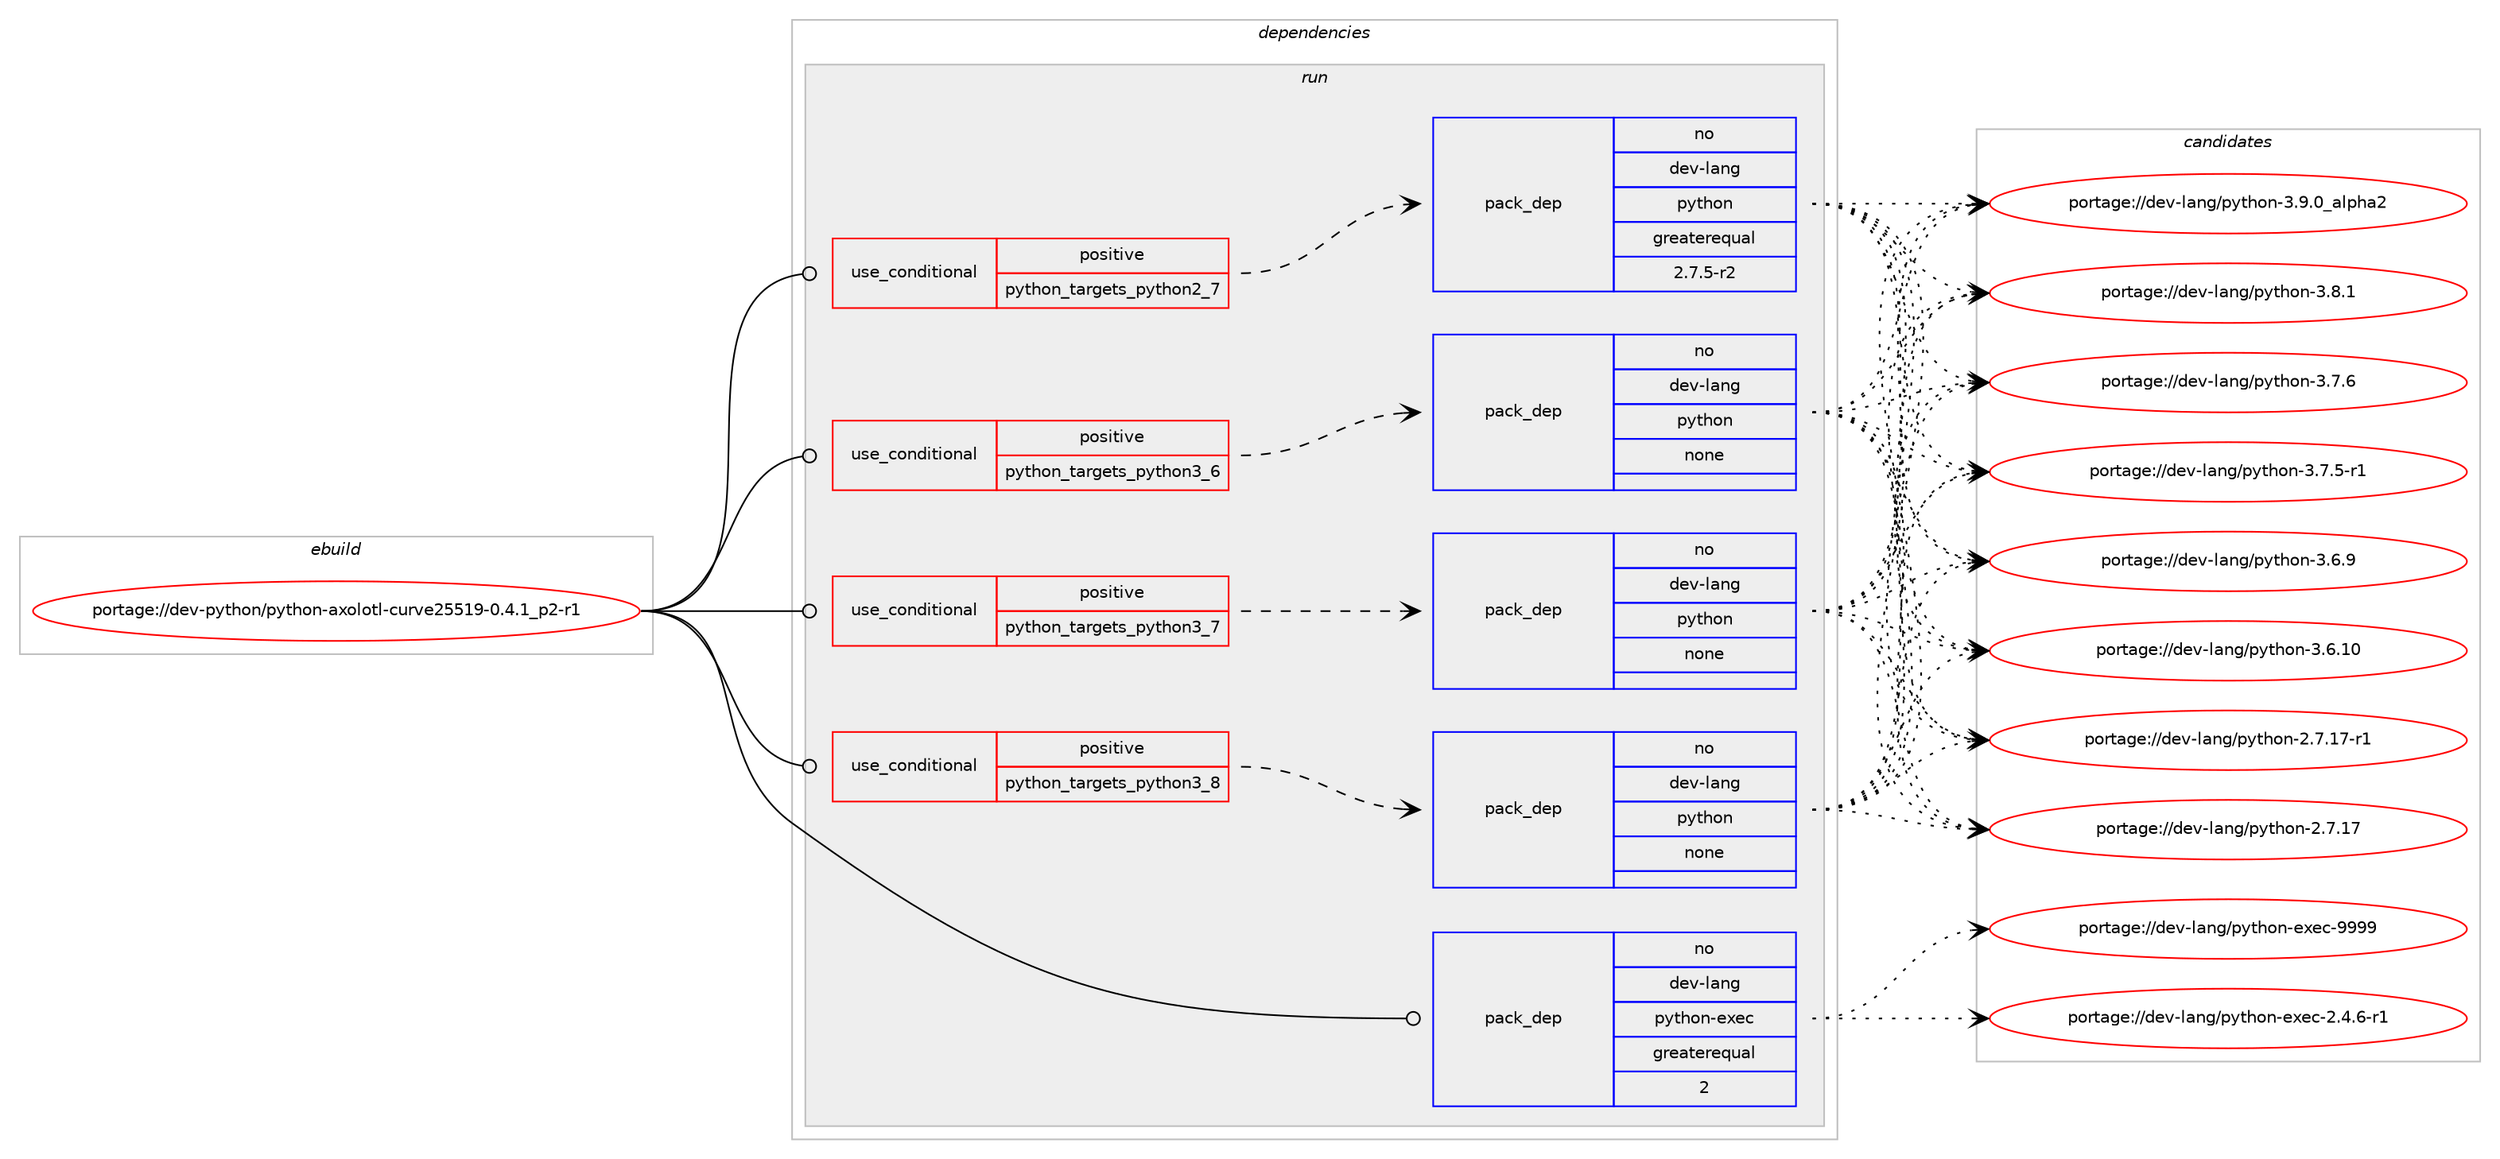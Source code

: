 digraph prolog {

# *************
# Graph options
# *************

newrank=true;
concentrate=true;
compound=true;
graph [rankdir=LR,fontname=Helvetica,fontsize=10,ranksep=1.5];#, ranksep=2.5, nodesep=0.2];
edge  [arrowhead=vee];
node  [fontname=Helvetica,fontsize=10];

# **********
# The ebuild
# **********

subgraph cluster_leftcol {
color=gray;
label=<<i>ebuild</i>>;
id [label="portage://dev-python/python-axolotl-curve25519-0.4.1_p2-r1", color=red, width=4, href="../dev-python/python-axolotl-curve25519-0.4.1_p2-r1.svg"];
}

# ****************
# The dependencies
# ****************

subgraph cluster_midcol {
color=gray;
label=<<i>dependencies</i>>;
subgraph cluster_compile {
fillcolor="#eeeeee";
style=filled;
label=<<i>compile</i>>;
}
subgraph cluster_compileandrun {
fillcolor="#eeeeee";
style=filled;
label=<<i>compile and run</i>>;
}
subgraph cluster_run {
fillcolor="#eeeeee";
style=filled;
label=<<i>run</i>>;
subgraph cond108042 {
dependency433384 [label=<<TABLE BORDER="0" CELLBORDER="1" CELLSPACING="0" CELLPADDING="4"><TR><TD ROWSPAN="3" CELLPADDING="10">use_conditional</TD></TR><TR><TD>positive</TD></TR><TR><TD>python_targets_python2_7</TD></TR></TABLE>>, shape=none, color=red];
subgraph pack320423 {
dependency433385 [label=<<TABLE BORDER="0" CELLBORDER="1" CELLSPACING="0" CELLPADDING="4" WIDTH="220"><TR><TD ROWSPAN="6" CELLPADDING="30">pack_dep</TD></TR><TR><TD WIDTH="110">no</TD></TR><TR><TD>dev-lang</TD></TR><TR><TD>python</TD></TR><TR><TD>greaterequal</TD></TR><TR><TD>2.7.5-r2</TD></TR></TABLE>>, shape=none, color=blue];
}
dependency433384:e -> dependency433385:w [weight=20,style="dashed",arrowhead="vee"];
}
id:e -> dependency433384:w [weight=20,style="solid",arrowhead="odot"];
subgraph cond108043 {
dependency433386 [label=<<TABLE BORDER="0" CELLBORDER="1" CELLSPACING="0" CELLPADDING="4"><TR><TD ROWSPAN="3" CELLPADDING="10">use_conditional</TD></TR><TR><TD>positive</TD></TR><TR><TD>python_targets_python3_6</TD></TR></TABLE>>, shape=none, color=red];
subgraph pack320424 {
dependency433387 [label=<<TABLE BORDER="0" CELLBORDER="1" CELLSPACING="0" CELLPADDING="4" WIDTH="220"><TR><TD ROWSPAN="6" CELLPADDING="30">pack_dep</TD></TR><TR><TD WIDTH="110">no</TD></TR><TR><TD>dev-lang</TD></TR><TR><TD>python</TD></TR><TR><TD>none</TD></TR><TR><TD></TD></TR></TABLE>>, shape=none, color=blue];
}
dependency433386:e -> dependency433387:w [weight=20,style="dashed",arrowhead="vee"];
}
id:e -> dependency433386:w [weight=20,style="solid",arrowhead="odot"];
subgraph cond108044 {
dependency433388 [label=<<TABLE BORDER="0" CELLBORDER="1" CELLSPACING="0" CELLPADDING="4"><TR><TD ROWSPAN="3" CELLPADDING="10">use_conditional</TD></TR><TR><TD>positive</TD></TR><TR><TD>python_targets_python3_7</TD></TR></TABLE>>, shape=none, color=red];
subgraph pack320425 {
dependency433389 [label=<<TABLE BORDER="0" CELLBORDER="1" CELLSPACING="0" CELLPADDING="4" WIDTH="220"><TR><TD ROWSPAN="6" CELLPADDING="30">pack_dep</TD></TR><TR><TD WIDTH="110">no</TD></TR><TR><TD>dev-lang</TD></TR><TR><TD>python</TD></TR><TR><TD>none</TD></TR><TR><TD></TD></TR></TABLE>>, shape=none, color=blue];
}
dependency433388:e -> dependency433389:w [weight=20,style="dashed",arrowhead="vee"];
}
id:e -> dependency433388:w [weight=20,style="solid",arrowhead="odot"];
subgraph cond108045 {
dependency433390 [label=<<TABLE BORDER="0" CELLBORDER="1" CELLSPACING="0" CELLPADDING="4"><TR><TD ROWSPAN="3" CELLPADDING="10">use_conditional</TD></TR><TR><TD>positive</TD></TR><TR><TD>python_targets_python3_8</TD></TR></TABLE>>, shape=none, color=red];
subgraph pack320426 {
dependency433391 [label=<<TABLE BORDER="0" CELLBORDER="1" CELLSPACING="0" CELLPADDING="4" WIDTH="220"><TR><TD ROWSPAN="6" CELLPADDING="30">pack_dep</TD></TR><TR><TD WIDTH="110">no</TD></TR><TR><TD>dev-lang</TD></TR><TR><TD>python</TD></TR><TR><TD>none</TD></TR><TR><TD></TD></TR></TABLE>>, shape=none, color=blue];
}
dependency433390:e -> dependency433391:w [weight=20,style="dashed",arrowhead="vee"];
}
id:e -> dependency433390:w [weight=20,style="solid",arrowhead="odot"];
subgraph pack320427 {
dependency433392 [label=<<TABLE BORDER="0" CELLBORDER="1" CELLSPACING="0" CELLPADDING="4" WIDTH="220"><TR><TD ROWSPAN="6" CELLPADDING="30">pack_dep</TD></TR><TR><TD WIDTH="110">no</TD></TR><TR><TD>dev-lang</TD></TR><TR><TD>python-exec</TD></TR><TR><TD>greaterequal</TD></TR><TR><TD>2</TD></TR></TABLE>>, shape=none, color=blue];
}
id:e -> dependency433392:w [weight=20,style="solid",arrowhead="odot"];
}
}

# **************
# The candidates
# **************

subgraph cluster_choices {
rank=same;
color=gray;
label=<<i>candidates</i>>;

subgraph choice320423 {
color=black;
nodesep=1;
choice10010111845108971101034711212111610411111045514657464895971081121049750 [label="portage://dev-lang/python-3.9.0_alpha2", color=red, width=4,href="../dev-lang/python-3.9.0_alpha2.svg"];
choice100101118451089711010347112121116104111110455146564649 [label="portage://dev-lang/python-3.8.1", color=red, width=4,href="../dev-lang/python-3.8.1.svg"];
choice100101118451089711010347112121116104111110455146554654 [label="portage://dev-lang/python-3.7.6", color=red, width=4,href="../dev-lang/python-3.7.6.svg"];
choice1001011184510897110103471121211161041111104551465546534511449 [label="portage://dev-lang/python-3.7.5-r1", color=red, width=4,href="../dev-lang/python-3.7.5-r1.svg"];
choice100101118451089711010347112121116104111110455146544657 [label="portage://dev-lang/python-3.6.9", color=red, width=4,href="../dev-lang/python-3.6.9.svg"];
choice10010111845108971101034711212111610411111045514654464948 [label="portage://dev-lang/python-3.6.10", color=red, width=4,href="../dev-lang/python-3.6.10.svg"];
choice100101118451089711010347112121116104111110455046554649554511449 [label="portage://dev-lang/python-2.7.17-r1", color=red, width=4,href="../dev-lang/python-2.7.17-r1.svg"];
choice10010111845108971101034711212111610411111045504655464955 [label="portage://dev-lang/python-2.7.17", color=red, width=4,href="../dev-lang/python-2.7.17.svg"];
dependency433385:e -> choice10010111845108971101034711212111610411111045514657464895971081121049750:w [style=dotted,weight="100"];
dependency433385:e -> choice100101118451089711010347112121116104111110455146564649:w [style=dotted,weight="100"];
dependency433385:e -> choice100101118451089711010347112121116104111110455146554654:w [style=dotted,weight="100"];
dependency433385:e -> choice1001011184510897110103471121211161041111104551465546534511449:w [style=dotted,weight="100"];
dependency433385:e -> choice100101118451089711010347112121116104111110455146544657:w [style=dotted,weight="100"];
dependency433385:e -> choice10010111845108971101034711212111610411111045514654464948:w [style=dotted,weight="100"];
dependency433385:e -> choice100101118451089711010347112121116104111110455046554649554511449:w [style=dotted,weight="100"];
dependency433385:e -> choice10010111845108971101034711212111610411111045504655464955:w [style=dotted,weight="100"];
}
subgraph choice320424 {
color=black;
nodesep=1;
choice10010111845108971101034711212111610411111045514657464895971081121049750 [label="portage://dev-lang/python-3.9.0_alpha2", color=red, width=4,href="../dev-lang/python-3.9.0_alpha2.svg"];
choice100101118451089711010347112121116104111110455146564649 [label="portage://dev-lang/python-3.8.1", color=red, width=4,href="../dev-lang/python-3.8.1.svg"];
choice100101118451089711010347112121116104111110455146554654 [label="portage://dev-lang/python-3.7.6", color=red, width=4,href="../dev-lang/python-3.7.6.svg"];
choice1001011184510897110103471121211161041111104551465546534511449 [label="portage://dev-lang/python-3.7.5-r1", color=red, width=4,href="../dev-lang/python-3.7.5-r1.svg"];
choice100101118451089711010347112121116104111110455146544657 [label="portage://dev-lang/python-3.6.9", color=red, width=4,href="../dev-lang/python-3.6.9.svg"];
choice10010111845108971101034711212111610411111045514654464948 [label="portage://dev-lang/python-3.6.10", color=red, width=4,href="../dev-lang/python-3.6.10.svg"];
choice100101118451089711010347112121116104111110455046554649554511449 [label="portage://dev-lang/python-2.7.17-r1", color=red, width=4,href="../dev-lang/python-2.7.17-r1.svg"];
choice10010111845108971101034711212111610411111045504655464955 [label="portage://dev-lang/python-2.7.17", color=red, width=4,href="../dev-lang/python-2.7.17.svg"];
dependency433387:e -> choice10010111845108971101034711212111610411111045514657464895971081121049750:w [style=dotted,weight="100"];
dependency433387:e -> choice100101118451089711010347112121116104111110455146564649:w [style=dotted,weight="100"];
dependency433387:e -> choice100101118451089711010347112121116104111110455146554654:w [style=dotted,weight="100"];
dependency433387:e -> choice1001011184510897110103471121211161041111104551465546534511449:w [style=dotted,weight="100"];
dependency433387:e -> choice100101118451089711010347112121116104111110455146544657:w [style=dotted,weight="100"];
dependency433387:e -> choice10010111845108971101034711212111610411111045514654464948:w [style=dotted,weight="100"];
dependency433387:e -> choice100101118451089711010347112121116104111110455046554649554511449:w [style=dotted,weight="100"];
dependency433387:e -> choice10010111845108971101034711212111610411111045504655464955:w [style=dotted,weight="100"];
}
subgraph choice320425 {
color=black;
nodesep=1;
choice10010111845108971101034711212111610411111045514657464895971081121049750 [label="portage://dev-lang/python-3.9.0_alpha2", color=red, width=4,href="../dev-lang/python-3.9.0_alpha2.svg"];
choice100101118451089711010347112121116104111110455146564649 [label="portage://dev-lang/python-3.8.1", color=red, width=4,href="../dev-lang/python-3.8.1.svg"];
choice100101118451089711010347112121116104111110455146554654 [label="portage://dev-lang/python-3.7.6", color=red, width=4,href="../dev-lang/python-3.7.6.svg"];
choice1001011184510897110103471121211161041111104551465546534511449 [label="portage://dev-lang/python-3.7.5-r1", color=red, width=4,href="../dev-lang/python-3.7.5-r1.svg"];
choice100101118451089711010347112121116104111110455146544657 [label="portage://dev-lang/python-3.6.9", color=red, width=4,href="../dev-lang/python-3.6.9.svg"];
choice10010111845108971101034711212111610411111045514654464948 [label="portage://dev-lang/python-3.6.10", color=red, width=4,href="../dev-lang/python-3.6.10.svg"];
choice100101118451089711010347112121116104111110455046554649554511449 [label="portage://dev-lang/python-2.7.17-r1", color=red, width=4,href="../dev-lang/python-2.7.17-r1.svg"];
choice10010111845108971101034711212111610411111045504655464955 [label="portage://dev-lang/python-2.7.17", color=red, width=4,href="../dev-lang/python-2.7.17.svg"];
dependency433389:e -> choice10010111845108971101034711212111610411111045514657464895971081121049750:w [style=dotted,weight="100"];
dependency433389:e -> choice100101118451089711010347112121116104111110455146564649:w [style=dotted,weight="100"];
dependency433389:e -> choice100101118451089711010347112121116104111110455146554654:w [style=dotted,weight="100"];
dependency433389:e -> choice1001011184510897110103471121211161041111104551465546534511449:w [style=dotted,weight="100"];
dependency433389:e -> choice100101118451089711010347112121116104111110455146544657:w [style=dotted,weight="100"];
dependency433389:e -> choice10010111845108971101034711212111610411111045514654464948:w [style=dotted,weight="100"];
dependency433389:e -> choice100101118451089711010347112121116104111110455046554649554511449:w [style=dotted,weight="100"];
dependency433389:e -> choice10010111845108971101034711212111610411111045504655464955:w [style=dotted,weight="100"];
}
subgraph choice320426 {
color=black;
nodesep=1;
choice10010111845108971101034711212111610411111045514657464895971081121049750 [label="portage://dev-lang/python-3.9.0_alpha2", color=red, width=4,href="../dev-lang/python-3.9.0_alpha2.svg"];
choice100101118451089711010347112121116104111110455146564649 [label="portage://dev-lang/python-3.8.1", color=red, width=4,href="../dev-lang/python-3.8.1.svg"];
choice100101118451089711010347112121116104111110455146554654 [label="portage://dev-lang/python-3.7.6", color=red, width=4,href="../dev-lang/python-3.7.6.svg"];
choice1001011184510897110103471121211161041111104551465546534511449 [label="portage://dev-lang/python-3.7.5-r1", color=red, width=4,href="../dev-lang/python-3.7.5-r1.svg"];
choice100101118451089711010347112121116104111110455146544657 [label="portage://dev-lang/python-3.6.9", color=red, width=4,href="../dev-lang/python-3.6.9.svg"];
choice10010111845108971101034711212111610411111045514654464948 [label="portage://dev-lang/python-3.6.10", color=red, width=4,href="../dev-lang/python-3.6.10.svg"];
choice100101118451089711010347112121116104111110455046554649554511449 [label="portage://dev-lang/python-2.7.17-r1", color=red, width=4,href="../dev-lang/python-2.7.17-r1.svg"];
choice10010111845108971101034711212111610411111045504655464955 [label="portage://dev-lang/python-2.7.17", color=red, width=4,href="../dev-lang/python-2.7.17.svg"];
dependency433391:e -> choice10010111845108971101034711212111610411111045514657464895971081121049750:w [style=dotted,weight="100"];
dependency433391:e -> choice100101118451089711010347112121116104111110455146564649:w [style=dotted,weight="100"];
dependency433391:e -> choice100101118451089711010347112121116104111110455146554654:w [style=dotted,weight="100"];
dependency433391:e -> choice1001011184510897110103471121211161041111104551465546534511449:w [style=dotted,weight="100"];
dependency433391:e -> choice100101118451089711010347112121116104111110455146544657:w [style=dotted,weight="100"];
dependency433391:e -> choice10010111845108971101034711212111610411111045514654464948:w [style=dotted,weight="100"];
dependency433391:e -> choice100101118451089711010347112121116104111110455046554649554511449:w [style=dotted,weight="100"];
dependency433391:e -> choice10010111845108971101034711212111610411111045504655464955:w [style=dotted,weight="100"];
}
subgraph choice320427 {
color=black;
nodesep=1;
choice10010111845108971101034711212111610411111045101120101994557575757 [label="portage://dev-lang/python-exec-9999", color=red, width=4,href="../dev-lang/python-exec-9999.svg"];
choice10010111845108971101034711212111610411111045101120101994550465246544511449 [label="portage://dev-lang/python-exec-2.4.6-r1", color=red, width=4,href="../dev-lang/python-exec-2.4.6-r1.svg"];
dependency433392:e -> choice10010111845108971101034711212111610411111045101120101994557575757:w [style=dotted,weight="100"];
dependency433392:e -> choice10010111845108971101034711212111610411111045101120101994550465246544511449:w [style=dotted,weight="100"];
}
}

}
